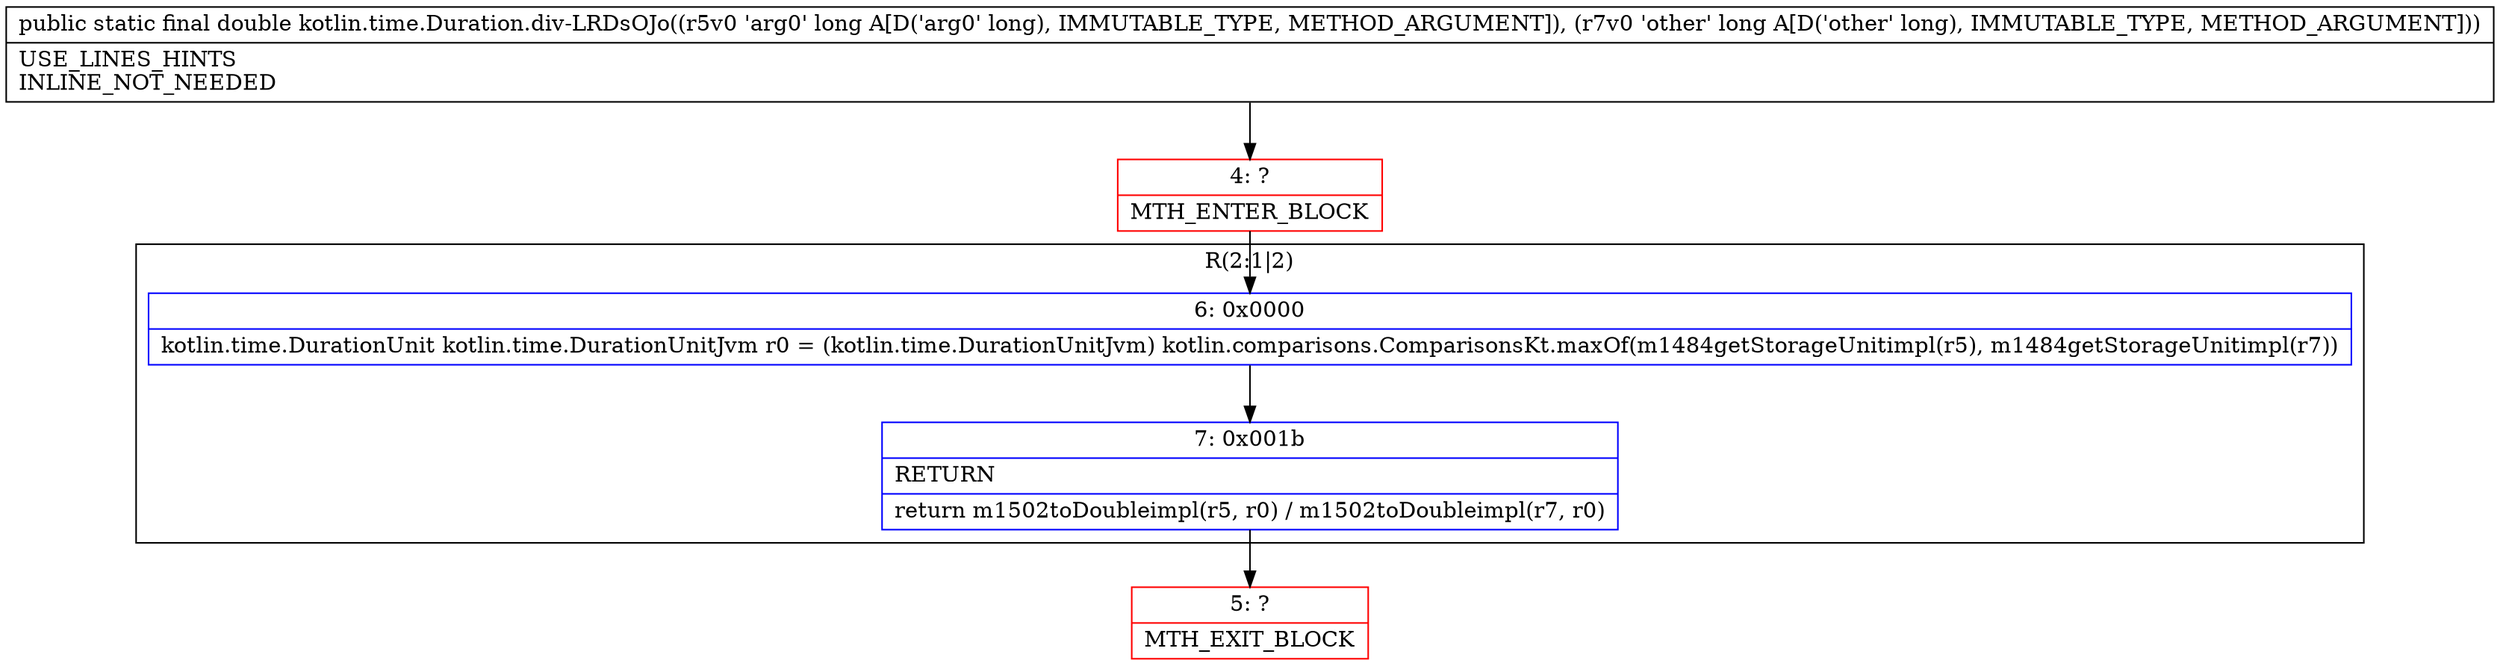 digraph "CFG forkotlin.time.Duration.div\-LRDsOJo(JJ)D" {
subgraph cluster_Region_155497786 {
label = "R(2:1|2)";
node [shape=record,color=blue];
Node_6 [shape=record,label="{6\:\ 0x0000|kotlin.time.DurationUnit kotlin.time.DurationUnitJvm r0 = (kotlin.time.DurationUnitJvm) kotlin.comparisons.ComparisonsKt.maxOf(m1484getStorageUnitimpl(r5), m1484getStorageUnitimpl(r7))\l}"];
Node_7 [shape=record,label="{7\:\ 0x001b|RETURN\l|return m1502toDoubleimpl(r5, r0) \/ m1502toDoubleimpl(r7, r0)\l}"];
}
Node_4 [shape=record,color=red,label="{4\:\ ?|MTH_ENTER_BLOCK\l}"];
Node_5 [shape=record,color=red,label="{5\:\ ?|MTH_EXIT_BLOCK\l}"];
MethodNode[shape=record,label="{public static final double kotlin.time.Duration.div\-LRDsOJo((r5v0 'arg0' long A[D('arg0' long), IMMUTABLE_TYPE, METHOD_ARGUMENT]), (r7v0 'other' long A[D('other' long), IMMUTABLE_TYPE, METHOD_ARGUMENT]))  | USE_LINES_HINTS\lINLINE_NOT_NEEDED\l}"];
MethodNode -> Node_4;Node_6 -> Node_7;
Node_7 -> Node_5;
Node_4 -> Node_6;
}

